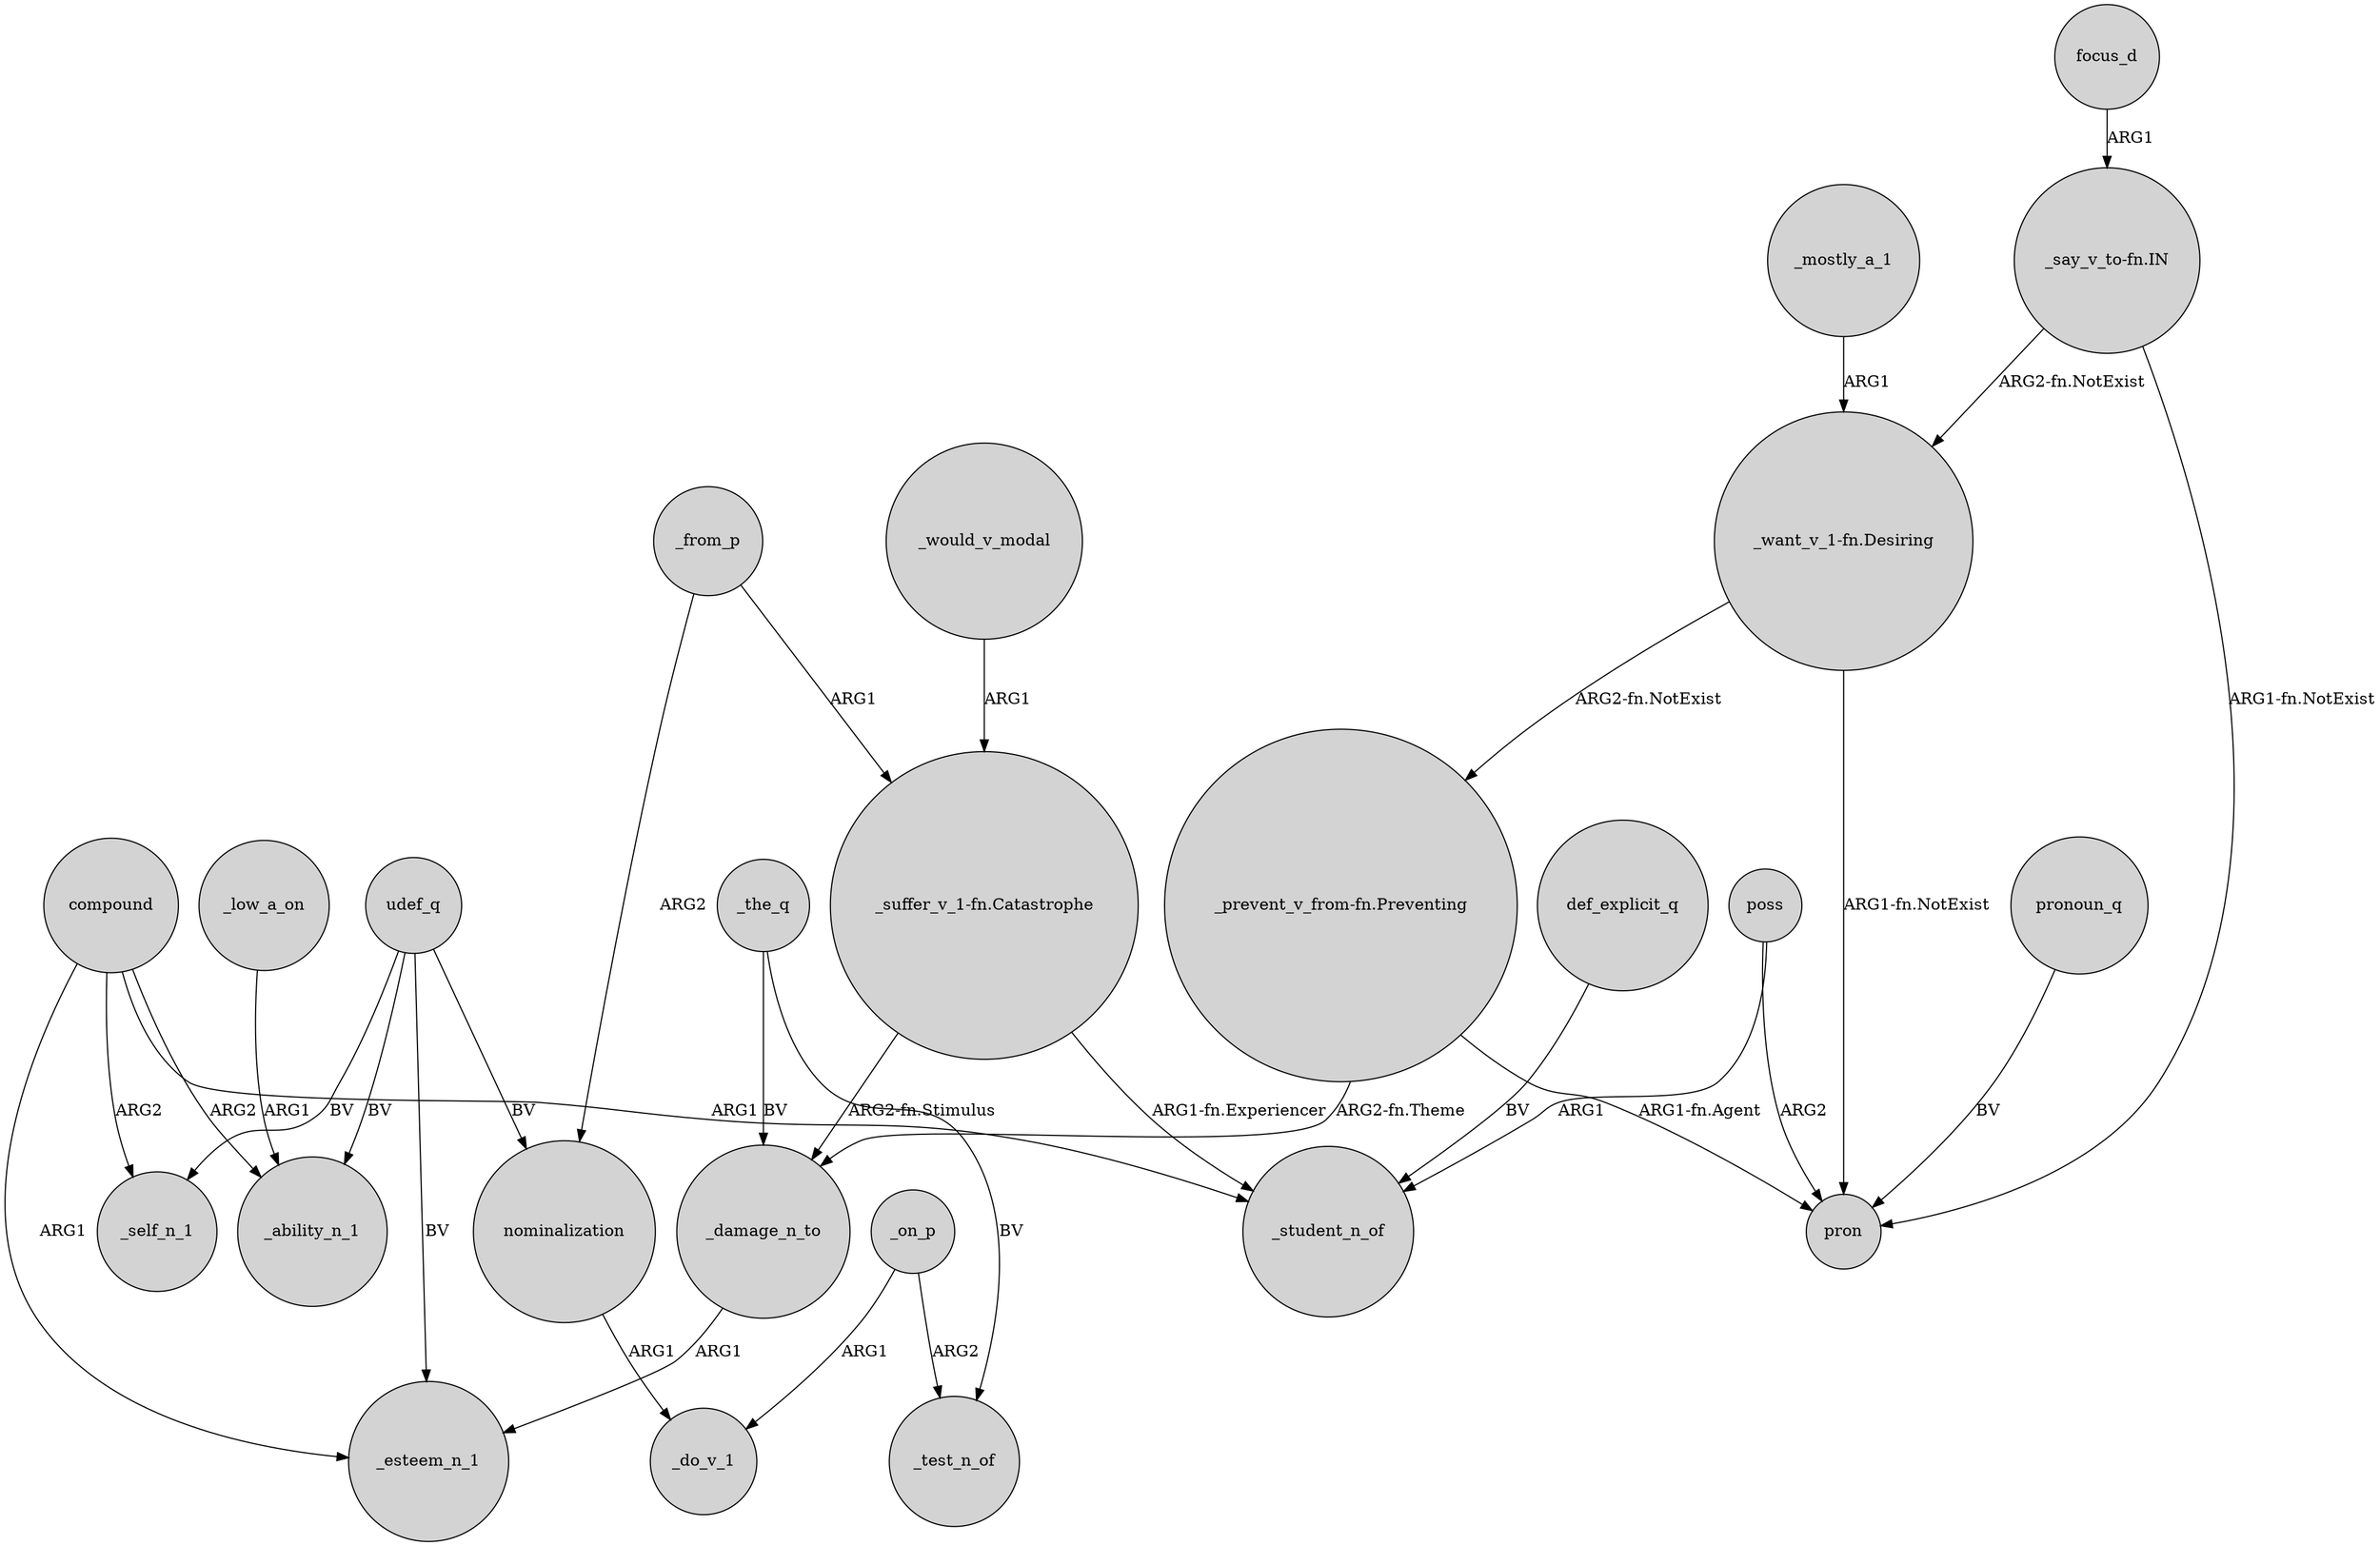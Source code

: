 digraph {
	node [shape=circle style=filled]
	def_explicit_q -> _student_n_of [label=BV]
	_would_v_modal -> "_suffer_v_1-fn.Catastrophe" [label=ARG1]
	_the_q -> _test_n_of [label=BV]
	poss -> pron [label=ARG2]
	"_prevent_v_from-fn.Preventing" -> _damage_n_to [label="ARG2-fn.Theme"]
	"_want_v_1-fn.Desiring" -> pron [label="ARG1-fn.NotExist"]
	compound -> _esteem_n_1 [label=ARG1]
	_on_p -> _test_n_of [label=ARG2]
	"_suffer_v_1-fn.Catastrophe" -> _damage_n_to [label="ARG2-fn.Stimulus"]
	_mostly_a_1 -> "_want_v_1-fn.Desiring" [label=ARG1]
	nominalization -> _do_v_1 [label=ARG1]
	_damage_n_to -> _esteem_n_1 [label=ARG1]
	"_say_v_to-fn.IN" -> pron [label="ARG1-fn.NotExist"]
	"_want_v_1-fn.Desiring" -> "_prevent_v_from-fn.Preventing" [label="ARG2-fn.NotExist"]
	"_prevent_v_from-fn.Preventing" -> pron [label="ARG1-fn.Agent"]
	"_say_v_to-fn.IN" -> "_want_v_1-fn.Desiring" [label="ARG2-fn.NotExist"]
	pronoun_q -> pron [label=BV]
	_on_p -> _do_v_1 [label=ARG1]
	udef_q -> _esteem_n_1 [label=BV]
	udef_q -> _self_n_1 [label=BV]
	compound -> _ability_n_1 [label=ARG2]
	_low_a_on -> _ability_n_1 [label=ARG1]
	_from_p -> "_suffer_v_1-fn.Catastrophe" [label=ARG1]
	udef_q -> nominalization [label=BV]
	compound -> _self_n_1 [label=ARG2]
	"_suffer_v_1-fn.Catastrophe" -> _student_n_of [label="ARG1-fn.Experiencer"]
	udef_q -> _ability_n_1 [label=BV]
	_from_p -> nominalization [label=ARG2]
	poss -> _student_n_of [label=ARG1]
	compound -> _student_n_of [label=ARG1]
	_the_q -> _damage_n_to [label=BV]
	focus_d -> "_say_v_to-fn.IN" [label=ARG1]
}
